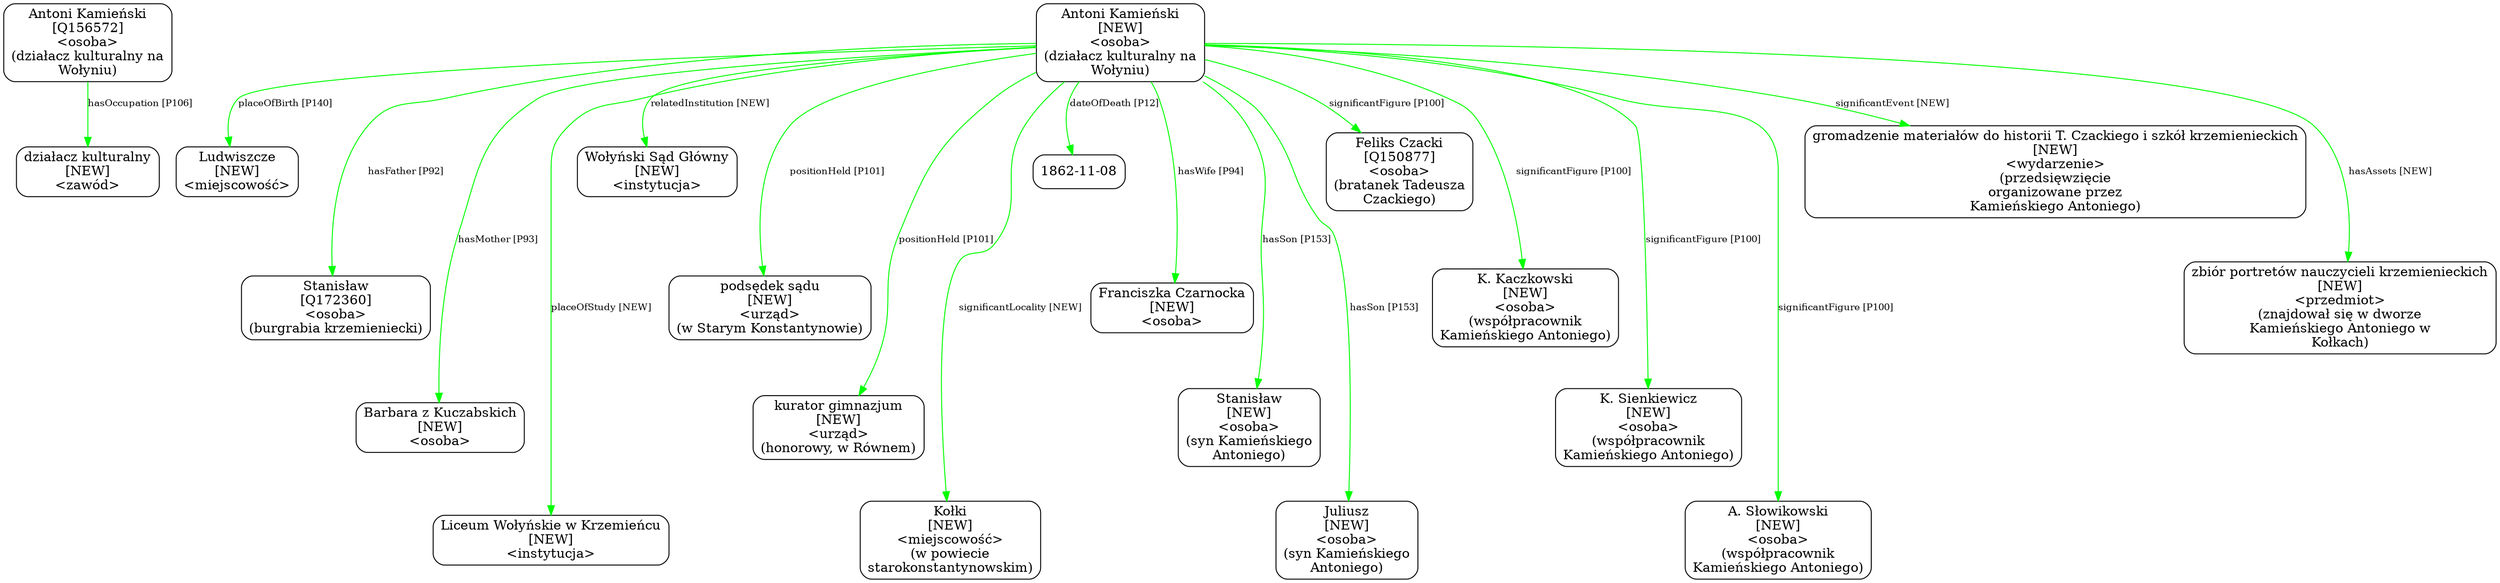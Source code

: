 digraph {
	node [shape=box,
		style=rounded
	];
	edge [fontsize=10];
	"Antoni Kamieński
[Q156572]
<osoba>
(działacz kulturalny na
Wołyniu)"	[color=black,
		label="Antoni Kamieński
[Q156572]
<osoba>
(działacz kulturalny na
Wołyniu)"];
	"Antoni Kamieński
[Q156572]
<osoba>
(działacz kulturalny na
Wołyniu)" -> "działacz kulturalny
[NEW]
<zawód>"	[color=green,
		label="hasOccupation [P106]"];
	"Antoni Kamieński
[NEW]
<osoba>
(działacz kulturalny na
Wołyniu)"	[color=black,
		label="Antoni Kamieński
[NEW]
<osoba>
(działacz kulturalny na
Wołyniu)"];
	"Antoni Kamieński
[NEW]
<osoba>
(działacz kulturalny na
Wołyniu)" -> "Ludwiszcze
[NEW]
<miejscowość>"	[color=green,
		label="placeOfBirth [P140]",
		minlen=1];
	"Antoni Kamieński
[NEW]
<osoba>
(działacz kulturalny na
Wołyniu)" -> "Stanisław
[Q172360]
<osoba>
(burgrabia krzemieniecki)"	[color=green,
		label="hasFather [P92]",
		minlen=2];
	"Antoni Kamieński
[NEW]
<osoba>
(działacz kulturalny na
Wołyniu)" -> "Barbara z Kuczabskich
[NEW]
<osoba>"	[color=green,
		label="hasMother [P93]",
		minlen=3];
	"Antoni Kamieński
[NEW]
<osoba>
(działacz kulturalny na
Wołyniu)" -> "Liceum Wołyńskie w Krzemieńcu
[NEW]
<instytucja>"	[color=green,
		label="placeOfStudy [NEW]",
		minlen=4];
	"Antoni Kamieński
[NEW]
<osoba>
(działacz kulturalny na
Wołyniu)" -> "Wołyński Sąd Główny
[NEW]
<instytucja>"	[color=green,
		label="relatedInstitution [NEW]",
		minlen=1];
	"Antoni Kamieński
[NEW]
<osoba>
(działacz kulturalny na
Wołyniu)" -> "podsędek sądu
[NEW]
<urząd>
(w Starym Konstantynowie)"	[color=green,
		label="positionHeld [P101]",
		minlen=2];
	"Antoni Kamieński
[NEW]
<osoba>
(działacz kulturalny na
Wołyniu)" -> "kurator gimnazjum
[NEW]
<urząd>
(honorowy, w Równem)"	[color=green,
		label="positionHeld [P101]",
		minlen=3];
	"Antoni Kamieński
[NEW]
<osoba>
(działacz kulturalny na
Wołyniu)" -> "Kołki
[NEW]
<miejscowość>
(w powiecie
starokonstantynowskim)"	[color=green,
		label="significantLocality [NEW]",
		minlen=4];
	"Antoni Kamieński
[NEW]
<osoba>
(działacz kulturalny na
Wołyniu)" -> "1862-11-08"	[color=green,
		label="dateOfDeath [P12]",
		minlen=1];
	"Antoni Kamieński
[NEW]
<osoba>
(działacz kulturalny na
Wołyniu)" -> "Franciszka Czarnocka
[NEW]
<osoba>"	[color=green,
		label="hasWife [P94]",
		minlen=2];
	"Antoni Kamieński
[NEW]
<osoba>
(działacz kulturalny na
Wołyniu)" -> "Stanisław
[NEW]
<osoba>
(syn Kamieńskiego
Antoniego)"	[color=green,
		label="hasSon [P153]",
		minlen=3];
	"Antoni Kamieński
[NEW]
<osoba>
(działacz kulturalny na
Wołyniu)" -> "Juliusz
[NEW]
<osoba>
(syn Kamieńskiego
Antoniego)"	[color=green,
		label="hasSon [P153]",
		minlen=4];
	"Antoni Kamieński
[NEW]
<osoba>
(działacz kulturalny na
Wołyniu)" -> "Feliks Czacki
[Q150877]
<osoba>
(bratanek Tadeusza
Czackiego)"	[color=green,
		label="significantFigure [P100]",
		minlen=1];
	"Antoni Kamieński
[NEW]
<osoba>
(działacz kulturalny na
Wołyniu)" -> "K. Kaczkowski
[NEW]
<osoba>
(współpracownik
Kamieńskiego Antoniego)"	[color=green,
		label="significantFigure [P100]",
		minlen=2];
	"Antoni Kamieński
[NEW]
<osoba>
(działacz kulturalny na
Wołyniu)" -> "K. Sienkiewicz
[NEW]
<osoba>
(współpracownik
Kamieńskiego Antoniego)"	[color=green,
		label="significantFigure [P100]",
		minlen=3];
	"Antoni Kamieński
[NEW]
<osoba>
(działacz kulturalny na
Wołyniu)" -> "A. Słowikowski
[NEW]
<osoba>
(współpracownik
Kamieńskiego Antoniego)"	[color=green,
		label="significantFigure [P100]",
		minlen=4];
	"Antoni Kamieński
[NEW]
<osoba>
(działacz kulturalny na
Wołyniu)" -> "gromadzenie materiałów do historii T. Czackiego i szkół krzemienieckich
[NEW]
<wydarzenie>
(przedsięwzięcie
organizowane przez
\
Kamieńskiego Antoniego)"	[color=green,
		label="significantEvent [NEW]",
		minlen=1];
	"Antoni Kamieński
[NEW]
<osoba>
(działacz kulturalny na
Wołyniu)" -> "zbiór portretów nauczycieli krzemienieckich
[NEW]
<przedmiot>
(znajdował się w dworze
Kamieńskiego Antoniego w
Kołkach)"	[color=green,
		label="hasAssets [NEW]",
		minlen=2];
}

